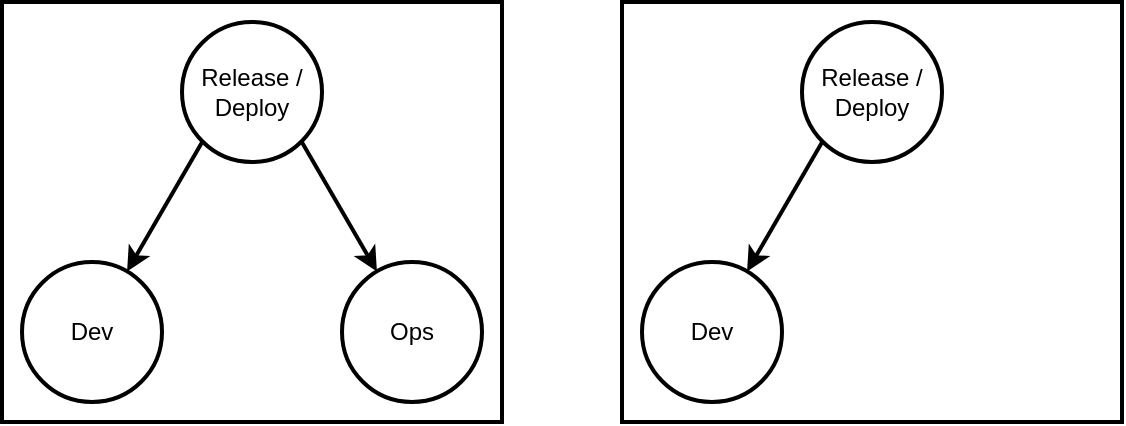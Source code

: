 <mxfile version="11.0.7" type="device"><diagram id="uzAROI8lYkhDiVMILH4h" name="Page-1"><mxGraphModel dx="1186" dy="694" grid="1" gridSize="10" guides="1" tooltips="1" connect="1" arrows="1" fold="1" page="1" pageScale="1" pageWidth="850" pageHeight="1100" math="0" shadow="0"><root><mxCell id="0"/><mxCell id="1" parent="0"/><mxCell id="q27-o7W5XE1DEHmPFB93-14" value="" style="rounded=0;whiteSpace=wrap;html=1;strokeWidth=2;" vertex="1" parent="1"><mxGeometry x="390" y="70" width="250" height="210" as="geometry"/></mxCell><mxCell id="q27-o7W5XE1DEHmPFB93-13" value="" style="rounded=0;whiteSpace=wrap;html=1;strokeWidth=2;" vertex="1" parent="1"><mxGeometry x="80" y="70" width="250" height="210" as="geometry"/></mxCell><mxCell id="q27-o7W5XE1DEHmPFB93-1" value="Dev" style="ellipse;whiteSpace=wrap;html=1;aspect=fixed;strokeWidth=2;" vertex="1" parent="1"><mxGeometry x="90" y="200" width="70" height="70" as="geometry"/></mxCell><mxCell id="q27-o7W5XE1DEHmPFB93-3" value="Ops" style="ellipse;whiteSpace=wrap;html=1;aspect=fixed;strokeWidth=2;" vertex="1" parent="1"><mxGeometry x="250" y="200" width="70" height="70" as="geometry"/></mxCell><mxCell id="q27-o7W5XE1DEHmPFB93-5" value="Release / Deploy" style="ellipse;whiteSpace=wrap;html=1;aspect=fixed;strokeWidth=2;" vertex="1" parent="1"><mxGeometry x="170" y="80" width="70" height="70" as="geometry"/></mxCell><mxCell id="q27-o7W5XE1DEHmPFB93-6" value="" style="endArrow=classic;html=1;exitX=0;exitY=1;exitDx=0;exitDy=0;strokeWidth=2;" edge="1" parent="1" source="q27-o7W5XE1DEHmPFB93-5" target="q27-o7W5XE1DEHmPFB93-1"><mxGeometry width="50" height="50" relative="1" as="geometry"><mxPoint x="90" y="340" as="sourcePoint"/><mxPoint x="140" y="290" as="targetPoint"/></mxGeometry></mxCell><mxCell id="q27-o7W5XE1DEHmPFB93-7" value="" style="endArrow=classic;html=1;exitX=1;exitY=1;exitDx=0;exitDy=0;strokeWidth=2;" edge="1" parent="1" source="q27-o7W5XE1DEHmPFB93-5" target="q27-o7W5XE1DEHmPFB93-3"><mxGeometry width="50" height="50" relative="1" as="geometry"><mxPoint x="190.251" y="149.749" as="sourcePoint"/><mxPoint x="152.536" y="214.71" as="targetPoint"/></mxGeometry></mxCell><mxCell id="q27-o7W5XE1DEHmPFB93-8" value="Dev" style="ellipse;whiteSpace=wrap;html=1;aspect=fixed;strokeWidth=2;" vertex="1" parent="1"><mxGeometry x="400" y="200" width="70" height="70" as="geometry"/></mxCell><mxCell id="q27-o7W5XE1DEHmPFB93-10" value="Release / Deploy" style="ellipse;whiteSpace=wrap;html=1;aspect=fixed;strokeWidth=2;" vertex="1" parent="1"><mxGeometry x="480" y="80" width="70" height="70" as="geometry"/></mxCell><mxCell id="q27-o7W5XE1DEHmPFB93-11" value="" style="endArrow=classic;html=1;exitX=0;exitY=1;exitDx=0;exitDy=0;strokeWidth=2;" edge="1" parent="1" source="q27-o7W5XE1DEHmPFB93-10" target="q27-o7W5XE1DEHmPFB93-8"><mxGeometry width="50" height="50" relative="1" as="geometry"><mxPoint x="400" y="340" as="sourcePoint"/><mxPoint x="450" y="290" as="targetPoint"/></mxGeometry></mxCell></root></mxGraphModel></diagram></mxfile>